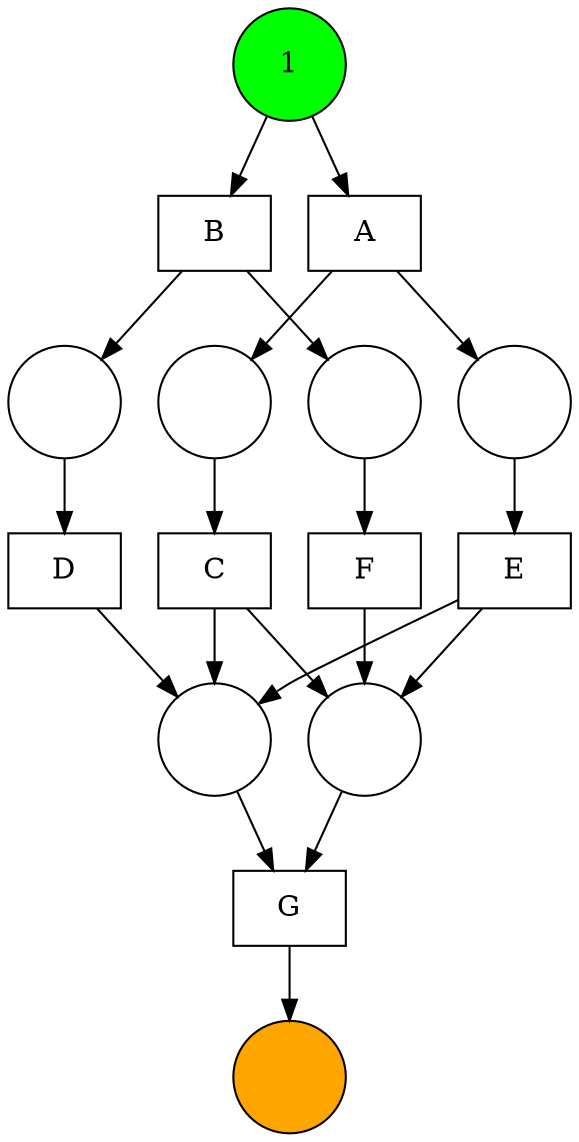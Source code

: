 digraph "alpha_classic_net_1557346473.990314" {
	node [shape=box]
	-4884744100309445708 [label=D]
	2389899185007676123 [label=G]
	5070875105872987164 [label=C]
	6806731512334262097 [label=F]
	-4551076174560955806 [label=E]
	542880250183844720 [label=A]
	6489890999371777105 [label=B]
	node [fixedsize=true shape=circle width=0.75]
	-8468834681431127582 [label=""]
	-3882341569303713608 [label=""]
	6107543439484085460 [label=1 fillcolor=green style=filled]
	-2262422092848415587 [label=""]
	-2343195902048312510 [label="" fillcolor=orange style=filled]
	5242699007026755239 [label=""]
	-4723455929202337168 [label=""]
	3015828453344672422 [label=""]
	6489890999371777105 -> 3015828453344672422
	542880250183844720 -> -4723455929202337168
	-4723455929202337168 -> 5070875105872987164
	3015828453344672422 -> -4884744100309445708
	-4884744100309445708 -> 5242699007026755239
	5070875105872987164 -> 5242699007026755239
	-2262422092848415587 -> 6806731512334262097
	6806731512334262097 -> -3882341569303713608
	542880250183844720 -> -8468834681431127582
	5242699007026755239 -> 2389899185007676123
	-8468834681431127582 -> -4551076174560955806
	6107543439484085460 -> 542880250183844720
	-4551076174560955806 -> -3882341569303713608
	5070875105872987164 -> -3882341569303713608
	6107543439484085460 -> 6489890999371777105
	6489890999371777105 -> -2262422092848415587
	-3882341569303713608 -> 2389899185007676123
	2389899185007676123 -> -2343195902048312510
	-4551076174560955806 -> 5242699007026755239
	overlap=false
	fontsize=11
}

